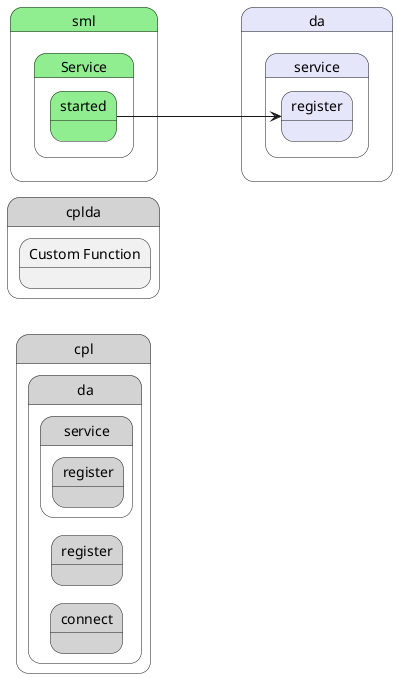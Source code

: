 @startuml
left to right direction


state "cpl" as cpl #lightgray {
state "da" as cplda #lightgray {
}
}


state "cplda" as pstatename #lightgray {
    state "Custom Function" as dafunction {
    }
}

        state "cpl" as cpl #lightgray {
state "da" as cplda #lightgray {
state "connect" as cpldaconnect #lightgray {
}
}
}


        state "cpl" as cpl #lightgray {
state "da" as cplda #lightgray {
state "register" as cpldaregister #lightgray {
}
}
}


        state "cpl" as cpl #lightgray {
state "da" as cplda #lightgray {
state "service" as cpldaservice #lightgray {
state "register" as cpldaserviceregister #lightgray {
}
}
}
}




        state "sml" as sml #lightgreen {
state "Service" as smlservice #lightgreen {
state "started" as smlservicestarted #lightgreen {
}
}
}

        
    state "da" as da #lavender {
state "service" as daservice #lavender {
state "register" as daserviceregister #lavender {
}
}
}

    smlservicestarted ---> daserviceregister
  



@enduml
